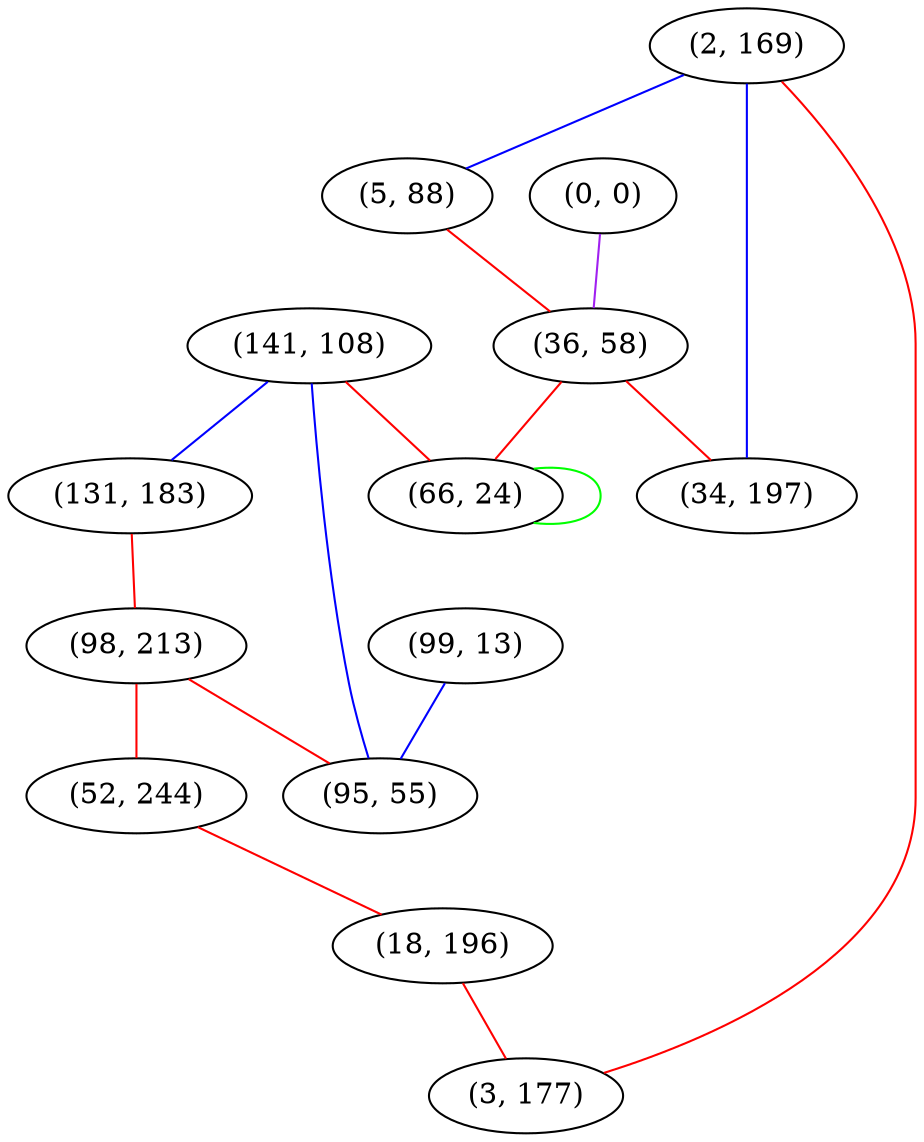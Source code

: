 graph "" {
"(141, 108)";
"(0, 0)";
"(2, 169)";
"(99, 13)";
"(131, 183)";
"(98, 213)";
"(52, 244)";
"(18, 196)";
"(5, 88)";
"(36, 58)";
"(95, 55)";
"(66, 24)";
"(34, 197)";
"(3, 177)";
"(141, 108)" -- "(66, 24)"  [color=red, key=0, weight=1];
"(141, 108)" -- "(95, 55)"  [color=blue, key=0, weight=3];
"(141, 108)" -- "(131, 183)"  [color=blue, key=0, weight=3];
"(0, 0)" -- "(36, 58)"  [color=purple, key=0, weight=4];
"(2, 169)" -- "(34, 197)"  [color=blue, key=0, weight=3];
"(2, 169)" -- "(3, 177)"  [color=red, key=0, weight=1];
"(2, 169)" -- "(5, 88)"  [color=blue, key=0, weight=3];
"(99, 13)" -- "(95, 55)"  [color=blue, key=0, weight=3];
"(131, 183)" -- "(98, 213)"  [color=red, key=0, weight=1];
"(98, 213)" -- "(52, 244)"  [color=red, key=0, weight=1];
"(98, 213)" -- "(95, 55)"  [color=red, key=0, weight=1];
"(52, 244)" -- "(18, 196)"  [color=red, key=0, weight=1];
"(18, 196)" -- "(3, 177)"  [color=red, key=0, weight=1];
"(5, 88)" -- "(36, 58)"  [color=red, key=0, weight=1];
"(36, 58)" -- "(66, 24)"  [color=red, key=0, weight=1];
"(36, 58)" -- "(34, 197)"  [color=red, key=0, weight=1];
"(66, 24)" -- "(66, 24)"  [color=green, key=0, weight=2];
}
